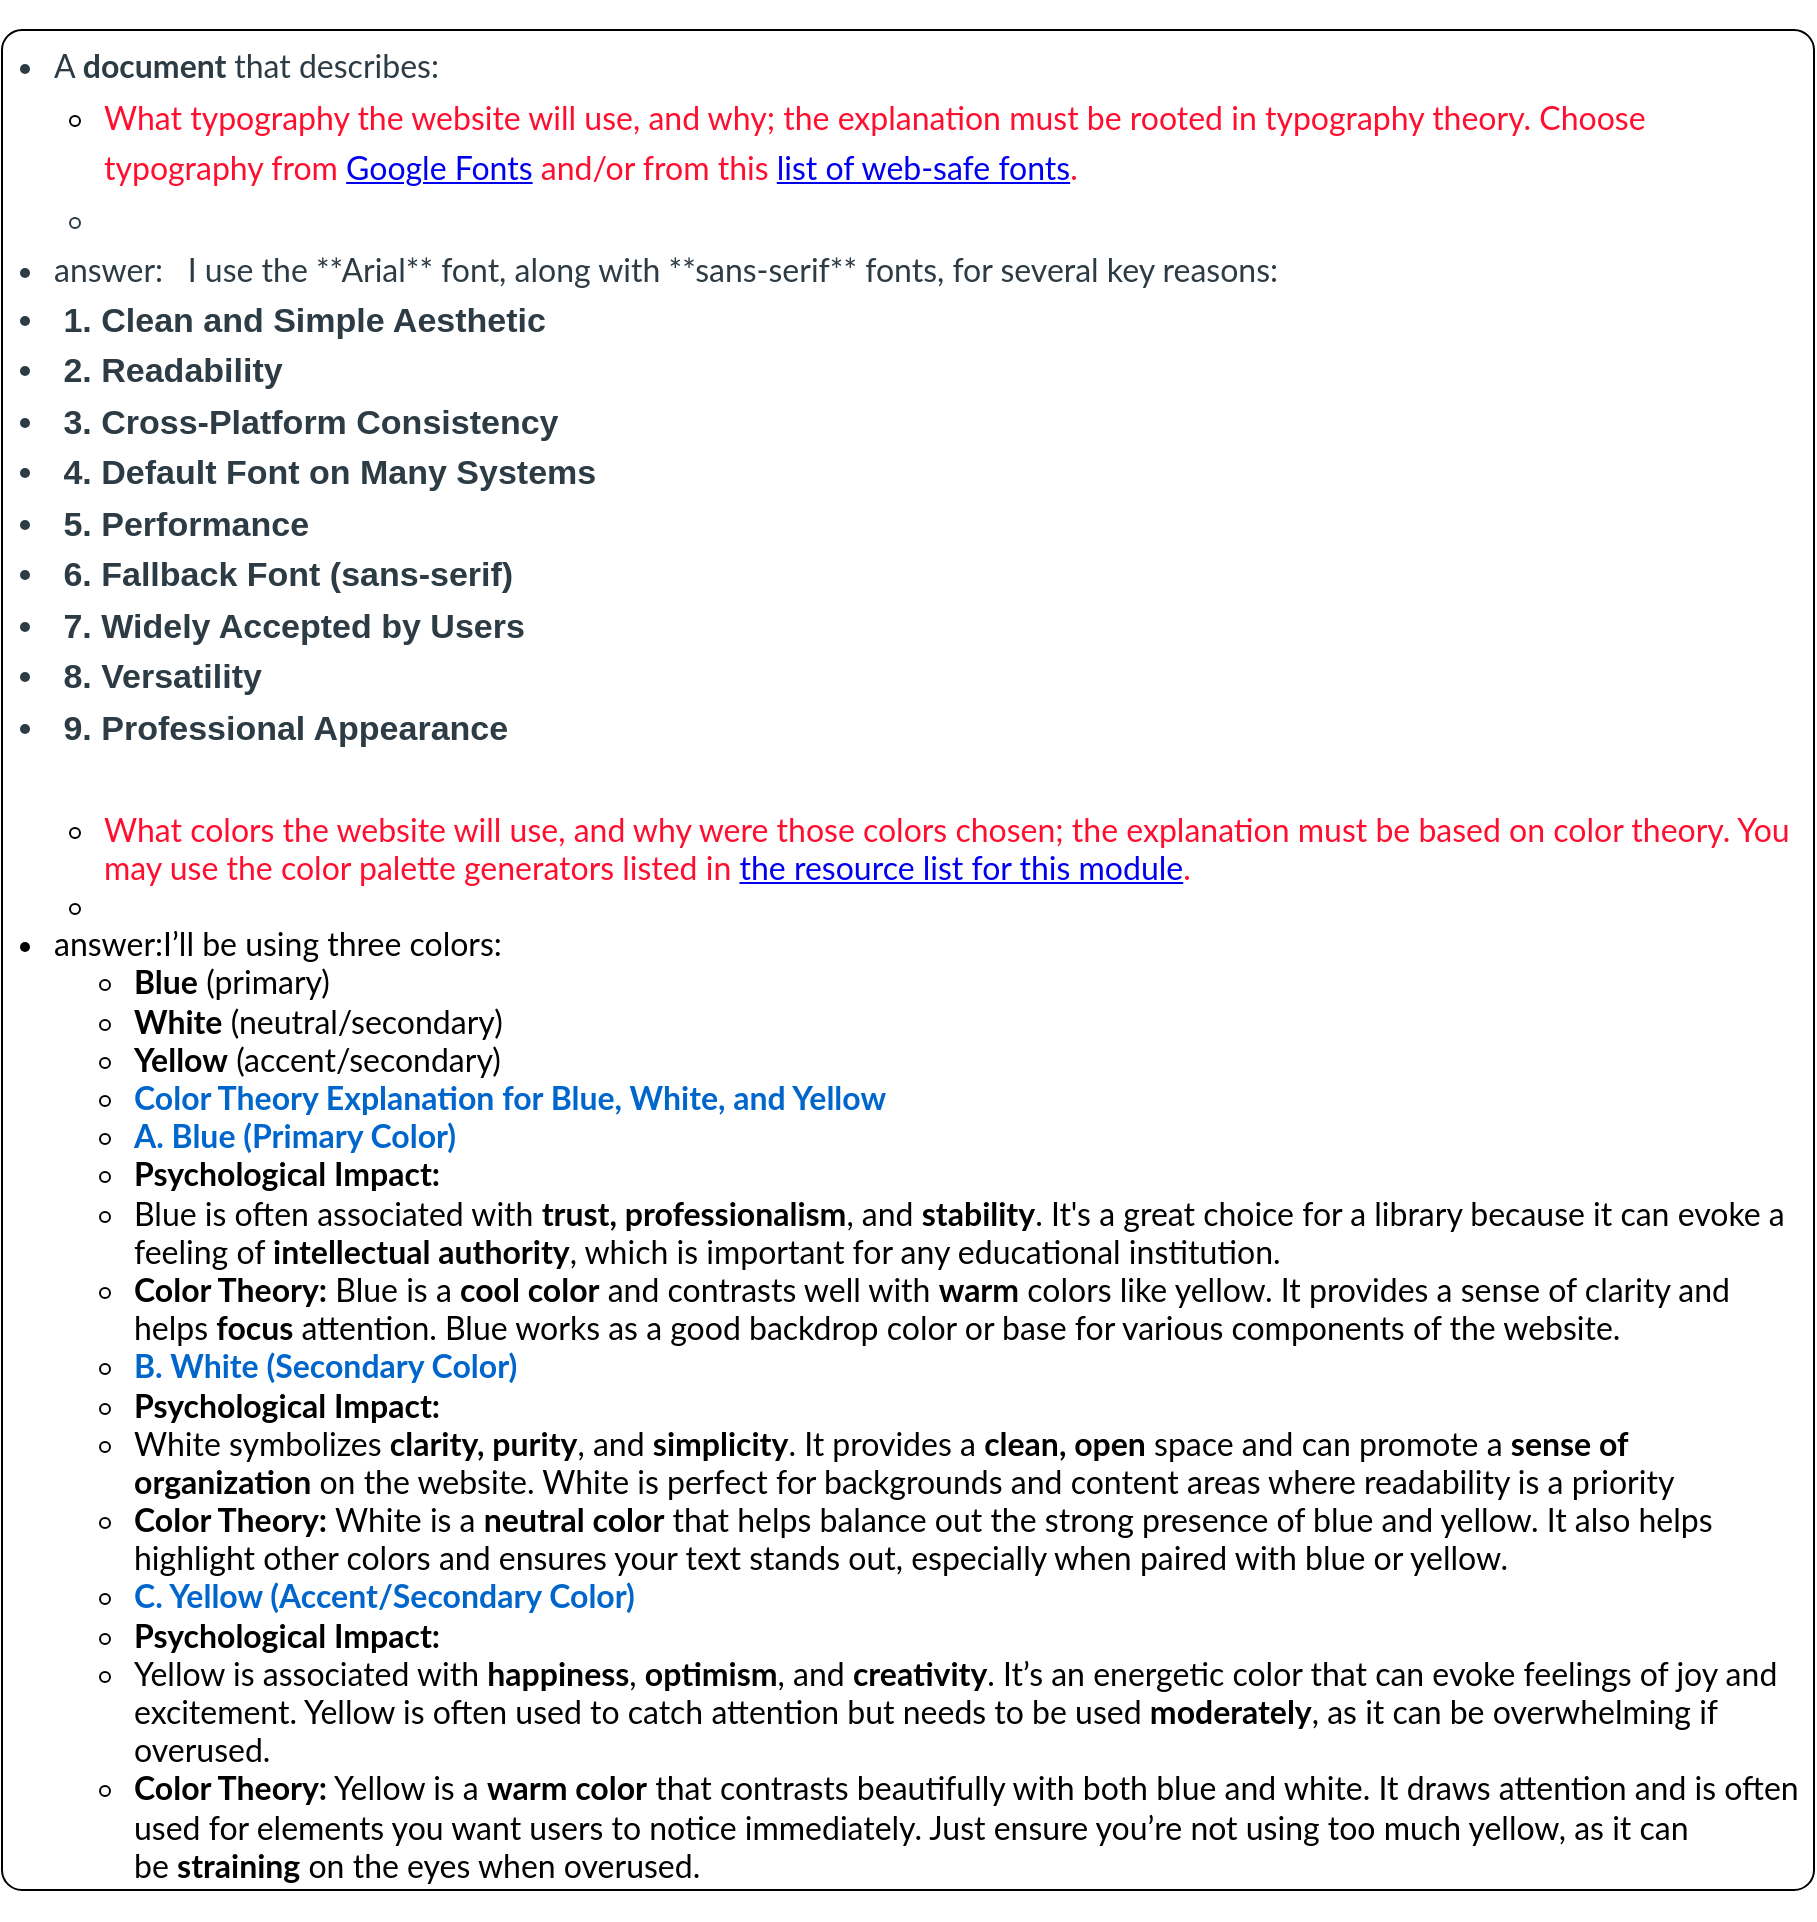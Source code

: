 <mxfile version="26.0.10">
  <diagram name="Page-1" id="ajU-YOVjr32LErKRBZZc">
    <mxGraphModel dx="1784" dy="1908" grid="0" gridSize="10" guides="1" tooltips="1" connect="1" arrows="1" fold="1" page="0" pageScale="1" pageWidth="850" pageHeight="1100" math="0" shadow="0">
      <root>
        <mxCell id="0" />
        <mxCell id="1" parent="0" />
        <mxCell id="9U9QXe8vwR6Vp0-iUwlZ-3" value="&lt;ul style=&quot;padding: 10px 0px 0px; margin: 10px 0px 6px 25px; text-size-adjust: auto; text-align: start; line-height: 150%;&quot;&gt;&lt;li style=&quot;color: light-dark(rgb(45, 59, 69), rgb(178, 190, 198)); font-family: &amp;quot;Lato Extended&amp;quot;, Lato, &amp;quot;Helvetica Neue&amp;quot;, Helvetica, Arial, sans-serif; font-size: 16px; font-weight: 400; text-size-adjust: auto;&quot;&gt;A&lt;span style=&quot;text-size-adjust: auto;&quot;&gt;&amp;nbsp;&lt;/span&gt;&lt;strong style=&quot;text-size-adjust: auto;&quot;&gt;document&lt;span style=&quot;text-size-adjust: auto;&quot;&gt;&amp;nbsp;&lt;/span&gt;&lt;/strong&gt;that describes:&lt;/li&gt;&lt;ul style=&quot;font-family: &amp;quot;Lato Extended&amp;quot;, Lato, &amp;quot;Helvetica Neue&amp;quot;, Helvetica, Arial, sans-serif; font-size: 16px; font-weight: 400; padding: 0px; margin: 0px 0px 0px 25px; text-size-adjust: auto;&quot;&gt;&lt;li style=&quot;text-size-adjust: auto;&quot;&gt;&lt;font style=&quot;color: light-dark(rgb(255, 15, 47), rgb(178, 190, 198));&quot;&gt;What typography the website will use, and why; the explanation must be rooted in typography theory. Choose typography from&lt;span style=&quot;text-size-adjust: auto;&quot;&gt;&amp;nbsp;&lt;/span&gt;&lt;a style=&quot;text-size-adjust: auto; outline: transparent solid 0.125rem;&quot; target=&quot;_blank&quot; href=&quot;https://fonts.google.com/&quot; class=&quot;inline_disabled external&quot;&gt;&lt;span style=&quot;text-size-adjust: auto;&quot;&gt;Google Fonts&lt;/span&gt;&lt;span style=&quot;text-size-adjust: auto;&quot; role=&quot;presentation&quot; class=&quot;external_link_icon&quot;&gt;&lt;span style=&quot;text-size-adjust: auto; border: 0px; clip: rect(0px, 0px, 0px, 0px); height: 1px; margin: -1px; overflow: hidden; padding: 0px; position: absolute; width: 1px; transform: translateZ(0px);&quot; class=&quot;screenreader-only&quot;&gt;Links to an external site.&lt;/span&gt;&lt;/span&gt;&lt;/a&gt;&lt;span style=&quot;text-size-adjust: auto;&quot;&gt;&amp;nbsp;&lt;/span&gt;and/or from this&lt;span style=&quot;text-size-adjust: auto;&quot;&gt;&amp;nbsp;&lt;/span&gt;&lt;a style=&quot;text-size-adjust: auto; outline: transparent solid 0.125rem;&quot; target=&quot;_blank&quot; href=&quot;https://blog.hubspot.com/website/web-safe-html-css-fonts&quot; class=&quot;inline_disabled external&quot;&gt;&lt;span style=&quot;text-size-adjust: auto;&quot;&gt;list of web-safe fonts&lt;/span&gt;&lt;span style=&quot;text-size-adjust: auto;&quot; role=&quot;presentation&quot; class=&quot;external_link_icon&quot;&gt;&lt;span style=&quot;text-size-adjust: auto; border: 0px; clip: rect(0px, 0px, 0px, 0px); height: 1px; margin: -1px; overflow: hidden; padding: 0px; position: absolute; width: 1px; transform: translateZ(0px);&quot; class=&quot;screenreader-only&quot;&gt;Links to an external site.&lt;/span&gt;&lt;/span&gt;&lt;/a&gt;.&amp;nbsp;&lt;/font&gt;&lt;/li&gt;&lt;li style=&quot;color: light-dark(rgb(45, 59, 69), rgb(178, 190, 198)); text-size-adjust: auto;&quot;&gt;&lt;br&gt;&lt;/li&gt;&lt;/ul&gt;&lt;li style=&quot;color: light-dark(rgb(45, 59, 69), rgb(178, 190, 198)); font-family: &amp;quot;Lato Extended&amp;quot;, Lato, &amp;quot;Helvetica Neue&amp;quot;, Helvetica, Arial, sans-serif; font-size: 16px; font-weight: 400;&quot;&gt;answer:&amp;nbsp; &amp;nbsp;I use the **Arial** font, along with **sans-serif** fonts, for several key reasons:&lt;/li&gt;&lt;li style=&quot;color: light-dark(rgb(45, 59, 69), rgb(178, 190, 198));&quot;&gt;&amp;nbsp;1. Clean and Simple Aesthetic&lt;/li&gt;&lt;li style=&quot;color: light-dark(rgb(45, 59, 69), rgb(178, 190, 198));&quot;&gt;&amp;nbsp;2. Readability&lt;/li&gt;&lt;li style=&quot;color: light-dark(rgb(45, 59, 69), rgb(178, 190, 198));&quot;&gt;&amp;nbsp;3. Cross-Platform Consistency&lt;/li&gt;&lt;li style=&quot;color: light-dark(rgb(45, 59, 69), rgb(178, 190, 198));&quot;&gt;&amp;nbsp;4. Default Font on Many Systems&lt;/li&gt;&lt;li style=&quot;color: light-dark(rgb(45, 59, 69), rgb(178, 190, 198));&quot;&gt;&amp;nbsp;5. Performance&lt;/li&gt;&lt;li style=&quot;color: light-dark(rgb(45, 59, 69), rgb(178, 190, 198));&quot;&gt;&amp;nbsp;6. Fallback Font (sans-serif)&lt;/li&gt;&lt;li style=&quot;color: light-dark(rgb(45, 59, 69), rgb(178, 190, 198));&quot;&gt;&amp;nbsp;7. Widely Accepted by Users&lt;/li&gt;&lt;li style=&quot;color: light-dark(rgb(45, 59, 69), rgb(178, 190, 198));&quot;&gt;&amp;nbsp;8. Versatility&lt;/li&gt;&lt;li style=&quot;color: light-dark(rgb(45, 59, 69), rgb(178, 190, 198));&quot;&gt;&amp;nbsp;9. Professional Appearance&amp;nbsp;&amp;nbsp;&lt;/li&gt;&lt;/ul&gt;&lt;div style=&quot;text-align: left;&quot;&gt;&lt;font face=&quot;Lato Extended, Lato, Helvetica Neue, Helvetica, Arial, sans-serif&quot; color=&quot;#2d3b45&quot;&gt;&lt;span style=&quot;font-size: 16px; font-weight: 400;&quot;&gt;&lt;br&gt;&lt;/span&gt;&lt;/font&gt;&lt;/div&gt;&lt;ul style=&quot;padding: 0px; margin: 0px 0px 6px 25px; text-size-adjust: auto; font-family: &amp;quot;Lato Extended&amp;quot;, Lato, &amp;quot;Helvetica Neue&amp;quot;, Helvetica, Arial, sans-serif; font-size: 16px; font-weight: 400;&quot;&gt;&lt;ul style=&quot;padding: 0px; margin: 0px 0px 0px 25px; text-size-adjust: auto;&quot;&gt;&lt;li style=&quot;text-align: left; text-size-adjust: auto;&quot;&gt;&lt;font style=&quot;color: rgb(255, 15, 47);&quot;&gt;What colors the website will use, and why were those colors chosen; the explanation must be based on color theory. You may use the color palette generators listed in&lt;span style=&quot;text-size-adjust: auto;&quot;&gt;&amp;nbsp;&lt;/span&gt;&lt;a style=&quot;text-size-adjust: auto; outline: transparent solid 0.125rem;&quot; data-api-returntype=&quot;Page&quot; data-api-endpoint=&quot;https://northeastern.instructure.com/api/v1/courses/208077/pages/module-3-readings-and-materials&quot; data-published=&quot;true&quot; data-course-type=&quot;wikiPages&quot; href=&quot;https://northeastern.instructure.com/courses/208077/pages/module-3-readings-and-materials&quot; title=&quot;Module 3 Readings and Materials&quot;&gt;the resource list for this module&lt;/a&gt;.&lt;/font&gt;&lt;/li&gt;&lt;li style=&quot;text-align: left; text-size-adjust: auto;&quot;&gt;&lt;font style=&quot;color: rgb(255, 15, 47);&quot;&gt;&lt;br&gt;&lt;/font&gt;&lt;/li&gt;&lt;/ul&gt;&lt;li&gt;&lt;div style=&quot;text-align: left;&quot;&gt;&lt;span style=&quot;background-color: transparent; color: light-dark(rgb(0, 0, 0), rgb(255, 255, 255));&quot;&gt;answer:I’ll be using three colors:&lt;/span&gt;&lt;/div&gt;&lt;ul style=&quot;caret-color: rgb(0, 0, 0);&quot;&gt;&lt;li style=&quot;text-align: left;&quot;&gt;&lt;strong&gt;Blue&lt;/strong&gt;&lt;span class=&quot;Apple-converted-space&quot;&gt;&amp;nbsp;&lt;/span&gt;(primary)&lt;/li&gt;&lt;li style=&quot;text-align: left;&quot;&gt;&lt;strong&gt;White&lt;/strong&gt;&lt;span class=&quot;Apple-converted-space&quot;&gt;&amp;nbsp;&lt;/span&gt;(neutral/secondary)&lt;/li&gt;&lt;li style=&quot;text-align: left;&quot;&gt;&lt;strong&gt;Yellow&lt;/strong&gt;&lt;span class=&quot;Apple-converted-space&quot;&gt;&amp;nbsp;&lt;/span&gt;(accent/secondary)&lt;/li&gt;&lt;li style=&quot;text-align: left;&quot;&gt;&lt;strong style=&quot;background-color: transparent;&quot;&gt;&lt;font style=&quot;color: light-dark(rgb(0, 102, 204), rgb(255, 255, 255));&quot;&gt;Color Theory Explanation for Blue, White, and Yellow&lt;/font&gt;&lt;/strong&gt;&lt;/li&gt;&lt;li style=&quot;text-align: left;&quot;&gt;&lt;strong style=&quot;background-color: transparent;&quot;&gt;&lt;font style=&quot;color: light-dark(rgb(0, 102, 204), rgb(255, 255, 255));&quot;&gt;A. Blue (Primary Color)&lt;/font&gt;&lt;/strong&gt;&lt;/li&gt;&lt;li style=&quot;text-align: left;&quot;&gt;&lt;strong style=&quot;background-color: transparent; color: light-dark(rgb(0, 0, 0), rgb(255, 255, 255)); text-align: center;&quot;&gt;Psychological Impact:&lt;/strong&gt;&lt;/li&gt;&lt;li style=&quot;text-align: left;&quot;&gt;Blue is often associated with&lt;span style=&quot;background-color: transparent; color: light-dark(rgb(0, 0, 0), rgb(255, 255, 255));&quot; class=&quot;Apple-converted-space&quot;&gt;&amp;nbsp;&lt;/span&gt;&lt;strong style=&quot;background-color: transparent; color: light-dark(rgb(0, 0, 0), rgb(255, 255, 255));&quot;&gt;trust, professionalism&lt;/strong&gt;&lt;span style=&quot;background-color: transparent; color: light-dark(rgb(0, 0, 0), rgb(255, 255, 255));&quot;&gt;, and&lt;/span&gt;&lt;span style=&quot;background-color: transparent; color: light-dark(rgb(0, 0, 0), rgb(255, 255, 255));&quot; class=&quot;Apple-converted-space&quot;&gt;&amp;nbsp;&lt;/span&gt;&lt;strong style=&quot;background-color: transparent; color: light-dark(rgb(0, 0, 0), rgb(255, 255, 255));&quot;&gt;stability&lt;/strong&gt;&lt;span style=&quot;background-color: transparent; color: light-dark(rgb(0, 0, 0), rgb(255, 255, 255));&quot;&gt;. It&#39;s a great choice for a library because it can evoke a feeling of&lt;/span&gt;&lt;span style=&quot;background-color: transparent; color: light-dark(rgb(0, 0, 0), rgb(255, 255, 255));&quot; class=&quot;Apple-converted-space&quot;&gt;&amp;nbsp;&lt;/span&gt;&lt;strong style=&quot;background-color: transparent; color: light-dark(rgb(0, 0, 0), rgb(255, 255, 255));&quot;&gt;intellectual authority&lt;/strong&gt;&lt;span style=&quot;background-color: transparent; color: light-dark(rgb(0, 0, 0), rgb(255, 255, 255));&quot;&gt;, which is important for any educational institution&lt;/span&gt;.&lt;/li&gt;&lt;li style=&quot;text-align: left;&quot;&gt;&lt;strong style=&quot;background-color: transparent; color: light-dark(rgb(0, 0, 0), rgb(255, 255, 255)); text-align: center;&quot;&gt;Color Theory:&lt;/strong&gt;&lt;span style=&quot;background-color: transparent; color: light-dark(rgb(0, 0, 0), rgb(255, 255, 255)); text-align: center;&quot; class=&quot;Apple-converted-space&quot;&gt;&amp;nbsp;&lt;/span&gt;&lt;span style=&quot;background-color: transparent; color: light-dark(rgb(0, 0, 0), rgb(255, 255, 255)); text-align: center;&quot;&gt;Blue is a&lt;/span&gt;&lt;span style=&quot;background-color: transparent; color: light-dark(rgb(0, 0, 0), rgb(255, 255, 255)); text-align: center;&quot; class=&quot;Apple-converted-space&quot;&gt;&amp;nbsp;&lt;/span&gt;&lt;strong style=&quot;background-color: transparent; color: light-dark(rgb(0, 0, 0), rgb(255, 255, 255)); text-align: center;&quot;&gt;cool color&lt;/strong&gt;&lt;span style=&quot;background-color: transparent; color: light-dark(rgb(0, 0, 0), rgb(255, 255, 255)); text-align: center;&quot; class=&quot;Apple-converted-space&quot;&gt;&amp;nbsp;&lt;/span&gt;&lt;span style=&quot;background-color: transparent; color: light-dark(rgb(0, 0, 0), rgb(255, 255, 255)); text-align: center;&quot;&gt;and contrasts well with&lt;/span&gt;&lt;span style=&quot;background-color: transparent; color: light-dark(rgb(0, 0, 0), rgb(255, 255, 255)); text-align: center;&quot; class=&quot;Apple-converted-space&quot;&gt;&amp;nbsp;&lt;/span&gt;&lt;strong style=&quot;background-color: transparent; color: light-dark(rgb(0, 0, 0), rgb(255, 255, 255)); text-align: center;&quot;&gt;warm&lt;/strong&gt;&lt;span style=&quot;background-color: transparent; color: light-dark(rgb(0, 0, 0), rgb(255, 255, 255)); text-align: center;&quot; class=&quot;Apple-converted-space&quot;&gt;&amp;nbsp;&lt;/span&gt;&lt;span style=&quot;background-color: transparent; color: light-dark(rgb(0, 0, 0), rgb(255, 255, 255)); text-align: center;&quot;&gt;colors like yellow. It provides a sense of clarity and helps&lt;/span&gt;&lt;span style=&quot;background-color: transparent; color: light-dark(rgb(0, 0, 0), rgb(255, 255, 255)); text-align: center;&quot; class=&quot;Apple-converted-space&quot;&gt;&amp;nbsp;&lt;/span&gt;&lt;strong style=&quot;background-color: transparent; color: light-dark(rgb(0, 0, 0), rgb(255, 255, 255)); text-align: center;&quot;&gt;focus&lt;/strong&gt;&lt;span style=&quot;background-color: transparent; color: light-dark(rgb(0, 0, 0), rgb(255, 255, 255)); text-align: center;&quot; class=&quot;Apple-converted-space&quot;&gt;&amp;nbsp;&lt;/span&gt;&lt;span style=&quot;background-color: transparent; color: light-dark(rgb(0, 0, 0), rgb(255, 255, 255)); text-align: center;&quot;&gt;attention. Blue works as a good backdrop color or base for various components of the website.&lt;/span&gt;&lt;/li&gt;&lt;li style=&quot;text-align: left;&quot;&gt;&lt;strong style=&quot;background-color: transparent; text-align: center;&quot;&gt;&lt;font style=&quot;color: light-dark(rgb(0, 102, 204), rgb(255, 255, 255));&quot;&gt;B. White (Secondary Color)&lt;/font&gt;&lt;/strong&gt;&lt;/li&gt;&lt;li style=&quot;text-align: left;&quot;&gt;&lt;strong style=&quot;background-color: transparent; color: light-dark(rgb(0, 0, 0), rgb(255, 255, 255)); text-align: center;&quot;&gt;Psychological Impact:&lt;/strong&gt;&lt;/li&gt;&lt;li style=&quot;text-align: left;&quot;&gt;White symbolizes&lt;span style=&quot;background-color: transparent; color: light-dark(rgb(0, 0, 0), rgb(255, 255, 255));&quot; class=&quot;Apple-converted-space&quot;&gt;&amp;nbsp;&lt;/span&gt;&lt;strong style=&quot;background-color: transparent; color: light-dark(rgb(0, 0, 0), rgb(255, 255, 255));&quot;&gt;clarity, purity&lt;/strong&gt;&lt;span style=&quot;background-color: transparent; color: light-dark(rgb(0, 0, 0), rgb(255, 255, 255));&quot;&gt;, and&lt;/span&gt;&lt;span style=&quot;background-color: transparent; color: light-dark(rgb(0, 0, 0), rgb(255, 255, 255));&quot; class=&quot;Apple-converted-space&quot;&gt;&amp;nbsp;&lt;/span&gt;&lt;strong style=&quot;background-color: transparent; color: light-dark(rgb(0, 0, 0), rgb(255, 255, 255));&quot;&gt;simplicity&lt;/strong&gt;&lt;span style=&quot;background-color: transparent; color: light-dark(rgb(0, 0, 0), rgb(255, 255, 255));&quot;&gt;. It provides a&lt;/span&gt;&lt;span style=&quot;background-color: transparent; color: light-dark(rgb(0, 0, 0), rgb(255, 255, 255));&quot; class=&quot;Apple-converted-space&quot;&gt;&amp;nbsp;&lt;/span&gt;&lt;strong style=&quot;background-color: transparent; color: light-dark(rgb(0, 0, 0), rgb(255, 255, 255));&quot;&gt;clean, open&lt;/strong&gt;&lt;span style=&quot;background-color: transparent; color: light-dark(rgb(0, 0, 0), rgb(255, 255, 255));&quot; class=&quot;Apple-converted-space&quot;&gt;&amp;nbsp;&lt;/span&gt;&lt;span style=&quot;background-color: transparent; color: light-dark(rgb(0, 0, 0), rgb(255, 255, 255));&quot;&gt;space and can promote a&lt;/span&gt;&lt;span style=&quot;background-color: transparent; color: light-dark(rgb(0, 0, 0), rgb(255, 255, 255));&quot; class=&quot;Apple-converted-space&quot;&gt;&amp;nbsp;&lt;/span&gt;&lt;strong style=&quot;background-color: transparent; color: light-dark(rgb(0, 0, 0), rgb(255, 255, 255));&quot;&gt;sense of organization&lt;/strong&gt;&lt;span style=&quot;background-color: transparent; color: light-dark(rgb(0, 0, 0), rgb(255, 255, 255));&quot; class=&quot;Apple-converted-space&quot;&gt;&amp;nbsp;&lt;/span&gt;&lt;span style=&quot;background-color: transparent; color: light-dark(rgb(0, 0, 0), rgb(255, 255, 255));&quot;&gt;on the website. White is perfect for backgrounds and content areas where readability is a priority&lt;/span&gt;&lt;/li&gt;&lt;li style=&quot;text-align: left;&quot;&gt;&lt;strong style=&quot;background-color: transparent; color: light-dark(rgb(0, 0, 0), rgb(255, 255, 255));&quot;&gt;Color Theory:&lt;/strong&gt;&lt;span style=&quot;background-color: transparent; color: light-dark(rgb(0, 0, 0), rgb(255, 255, 255));&quot; class=&quot;Apple-converted-space&quot;&gt;&amp;nbsp;&lt;/span&gt;&lt;span style=&quot;background-color: transparent; color: light-dark(rgb(0, 0, 0), rgb(255, 255, 255));&quot;&gt;White is a&lt;/span&gt;&lt;span style=&quot;background-color: transparent; color: light-dark(rgb(0, 0, 0), rgb(255, 255, 255));&quot; class=&quot;Apple-converted-space&quot;&gt;&amp;nbsp;&lt;/span&gt;&lt;strong style=&quot;background-color: transparent; color: light-dark(rgb(0, 0, 0), rgb(255, 255, 255));&quot;&gt;neutral color&lt;/strong&gt;&lt;span style=&quot;background-color: transparent; color: light-dark(rgb(0, 0, 0), rgb(255, 255, 255));&quot; class=&quot;Apple-converted-space&quot;&gt;&amp;nbsp;&lt;/span&gt;&lt;span style=&quot;background-color: transparent; color: light-dark(rgb(0, 0, 0), rgb(255, 255, 255));&quot;&gt;that helps balance out the strong presence of blue and yellow. It also helps highlight other colors and ensures your text stands out, especially when paired with blue or yellow.&lt;/span&gt;&lt;/li&gt;&lt;li style=&quot;text-align: left;&quot;&gt;&lt;strong style=&quot;background-color: transparent;&quot;&gt;&lt;font style=&quot;color: light-dark(rgb(0, 102, 204), rgb(255, 255, 255));&quot;&gt;C. Yellow (Accent/Secondary Color)&lt;/font&gt;&lt;/strong&gt;&lt;/li&gt;&lt;li style=&quot;text-align: left;&quot;&gt;&lt;strong style=&quot;background-color: transparent; color: light-dark(rgb(0, 0, 0), rgb(255, 255, 255));&quot;&gt;Psychological Impact:&lt;/strong&gt;&lt;/li&gt;&lt;li style=&quot;text-align: left;&quot;&gt;Yellow is associated with&lt;span style=&quot;background-color: transparent; color: light-dark(rgb(0, 0, 0), rgb(255, 255, 255));&quot; class=&quot;Apple-converted-space&quot;&gt;&amp;nbsp;&lt;/span&gt;&lt;strong style=&quot;background-color: transparent; color: light-dark(rgb(0, 0, 0), rgb(255, 255, 255));&quot;&gt;happiness&lt;/strong&gt;&lt;span style=&quot;background-color: transparent; color: light-dark(rgb(0, 0, 0), rgb(255, 255, 255));&quot;&gt;,&lt;/span&gt;&lt;span style=&quot;background-color: transparent; color: light-dark(rgb(0, 0, 0), rgb(255, 255, 255));&quot; class=&quot;Apple-converted-space&quot;&gt;&amp;nbsp;&lt;/span&gt;&lt;strong style=&quot;background-color: transparent; color: light-dark(rgb(0, 0, 0), rgb(255, 255, 255));&quot;&gt;optimism&lt;/strong&gt;&lt;span style=&quot;background-color: transparent; color: light-dark(rgb(0, 0, 0), rgb(255, 255, 255));&quot;&gt;, and&lt;/span&gt;&lt;span style=&quot;background-color: transparent; color: light-dark(rgb(0, 0, 0), rgb(255, 255, 255));&quot; class=&quot;Apple-converted-space&quot;&gt;&amp;nbsp;&lt;/span&gt;&lt;strong style=&quot;background-color: transparent; color: light-dark(rgb(0, 0, 0), rgb(255, 255, 255));&quot;&gt;creativity&lt;/strong&gt;&lt;span style=&quot;background-color: transparent; color: light-dark(rgb(0, 0, 0), rgb(255, 255, 255));&quot;&gt;. It’s an energetic color that can evoke feelings of joy and excitement. Yellow is often used to catch attention but needs to be used&lt;/span&gt;&lt;span style=&quot;background-color: transparent; color: light-dark(rgb(0, 0, 0), rgb(255, 255, 255));&quot; class=&quot;Apple-converted-space&quot;&gt;&amp;nbsp;&lt;/span&gt;&lt;strong style=&quot;background-color: transparent; color: light-dark(rgb(0, 0, 0), rgb(255, 255, 255));&quot;&gt;moderately&lt;/strong&gt;&lt;span style=&quot;background-color: transparent; color: light-dark(rgb(0, 0, 0), rgb(255, 255, 255));&quot;&gt;, as it can be overwhelming if overused.&lt;/span&gt;&lt;/li&gt;&lt;li style=&quot;text-align: left;&quot;&gt;&lt;strong style=&quot;background-color: transparent; color: light-dark(rgb(0, 0, 0), rgb(255, 255, 255));&quot;&gt;Color Theory:&lt;/strong&gt;&lt;span style=&quot;background-color: transparent; color: light-dark(rgb(0, 0, 0), rgb(255, 255, 255));&quot; class=&quot;Apple-converted-space&quot;&gt;&amp;nbsp;&lt;/span&gt;&lt;span style=&quot;background-color: transparent; color: light-dark(rgb(0, 0, 0), rgb(255, 255, 255));&quot;&gt;Yellow is a&lt;/span&gt;&lt;span style=&quot;background-color: transparent; color: light-dark(rgb(0, 0, 0), rgb(255, 255, 255));&quot; class=&quot;Apple-converted-space&quot;&gt;&amp;nbsp;&lt;/span&gt;&lt;strong style=&quot;background-color: transparent; color: light-dark(rgb(0, 0, 0), rgb(255, 255, 255));&quot;&gt;warm color&lt;/strong&gt;&lt;span style=&quot;background-color: transparent; color: light-dark(rgb(0, 0, 0), rgb(255, 255, 255));&quot; class=&quot;Apple-converted-space&quot;&gt;&amp;nbsp;&lt;/span&gt;&lt;span style=&quot;background-color: transparent; color: light-dark(rgb(0, 0, 0), rgb(255, 255, 255));&quot;&gt;that contrasts beautifully with both blue and white. It draws attention and is often used for elements you want users to notice immediately. Just ensure you’re not using too much yellow, as it can be&lt;/span&gt;&lt;span style=&quot;background-color: transparent; color: light-dark(rgb(0, 0, 0), rgb(255, 255, 255));&quot; class=&quot;Apple-converted-space&quot;&gt;&amp;nbsp;&lt;/span&gt;&lt;strong style=&quot;background-color: transparent; color: light-dark(rgb(0, 0, 0), rgb(255, 255, 255));&quot;&gt;straining&lt;/strong&gt;&lt;span style=&quot;background-color: transparent; color: light-dark(rgb(0, 0, 0), rgb(255, 255, 255));&quot; class=&quot;Apple-converted-space&quot;&gt;&amp;nbsp;&lt;/span&gt;&lt;span style=&quot;background-color: transparent; color: light-dark(rgb(0, 0, 0), rgb(255, 255, 255));&quot;&gt;on the eyes when overused.&lt;/span&gt;&lt;/li&gt;&lt;/ul&gt;&lt;h3 style=&quot;caret-color: rgb(0, 0, 0);&quot;&gt;&lt;strong&gt;&lt;/strong&gt;&lt;/h3&gt;&lt;/li&gt;&lt;/ul&gt;" style="strokeWidth=1;shadow=0;dashed=0;align=center;html=1;shape=mxgraph.mockup.buttons.button;mainText=;buttonStyle=round;fontSize=17;fontStyle=1;whiteSpace=wrap;" vertex="1" parent="1">
          <mxGeometry x="-699" y="-794" width="906" height="930" as="geometry" />
        </mxCell>
      </root>
    </mxGraphModel>
  </diagram>
</mxfile>
